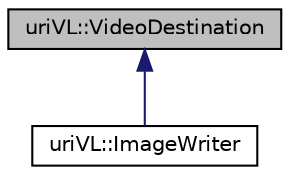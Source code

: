 digraph "uriVL::VideoDestination"
{
  edge [fontname="Helvetica",fontsize="10",labelfontname="Helvetica",labelfontsize="10"];
  node [fontname="Helvetica",fontsize="10",shape=record];
  Node1 [label="uriVL::VideoDestination",height=0.2,width=0.4,color="black", fillcolor="grey75", style="filled", fontcolor="black"];
  Node1 -> Node2 [dir="back",color="midnightblue",fontsize="10",style="solid",fontname="Helvetica"];
  Node2 [label="uriVL::ImageWriter",height=0.2,width=0.4,color="black", fillcolor="white", style="filled",URL="$classuriVL_1_1ImageWriter.html",tooltip="A simple/lame class that writes image objects to files. "];
}
